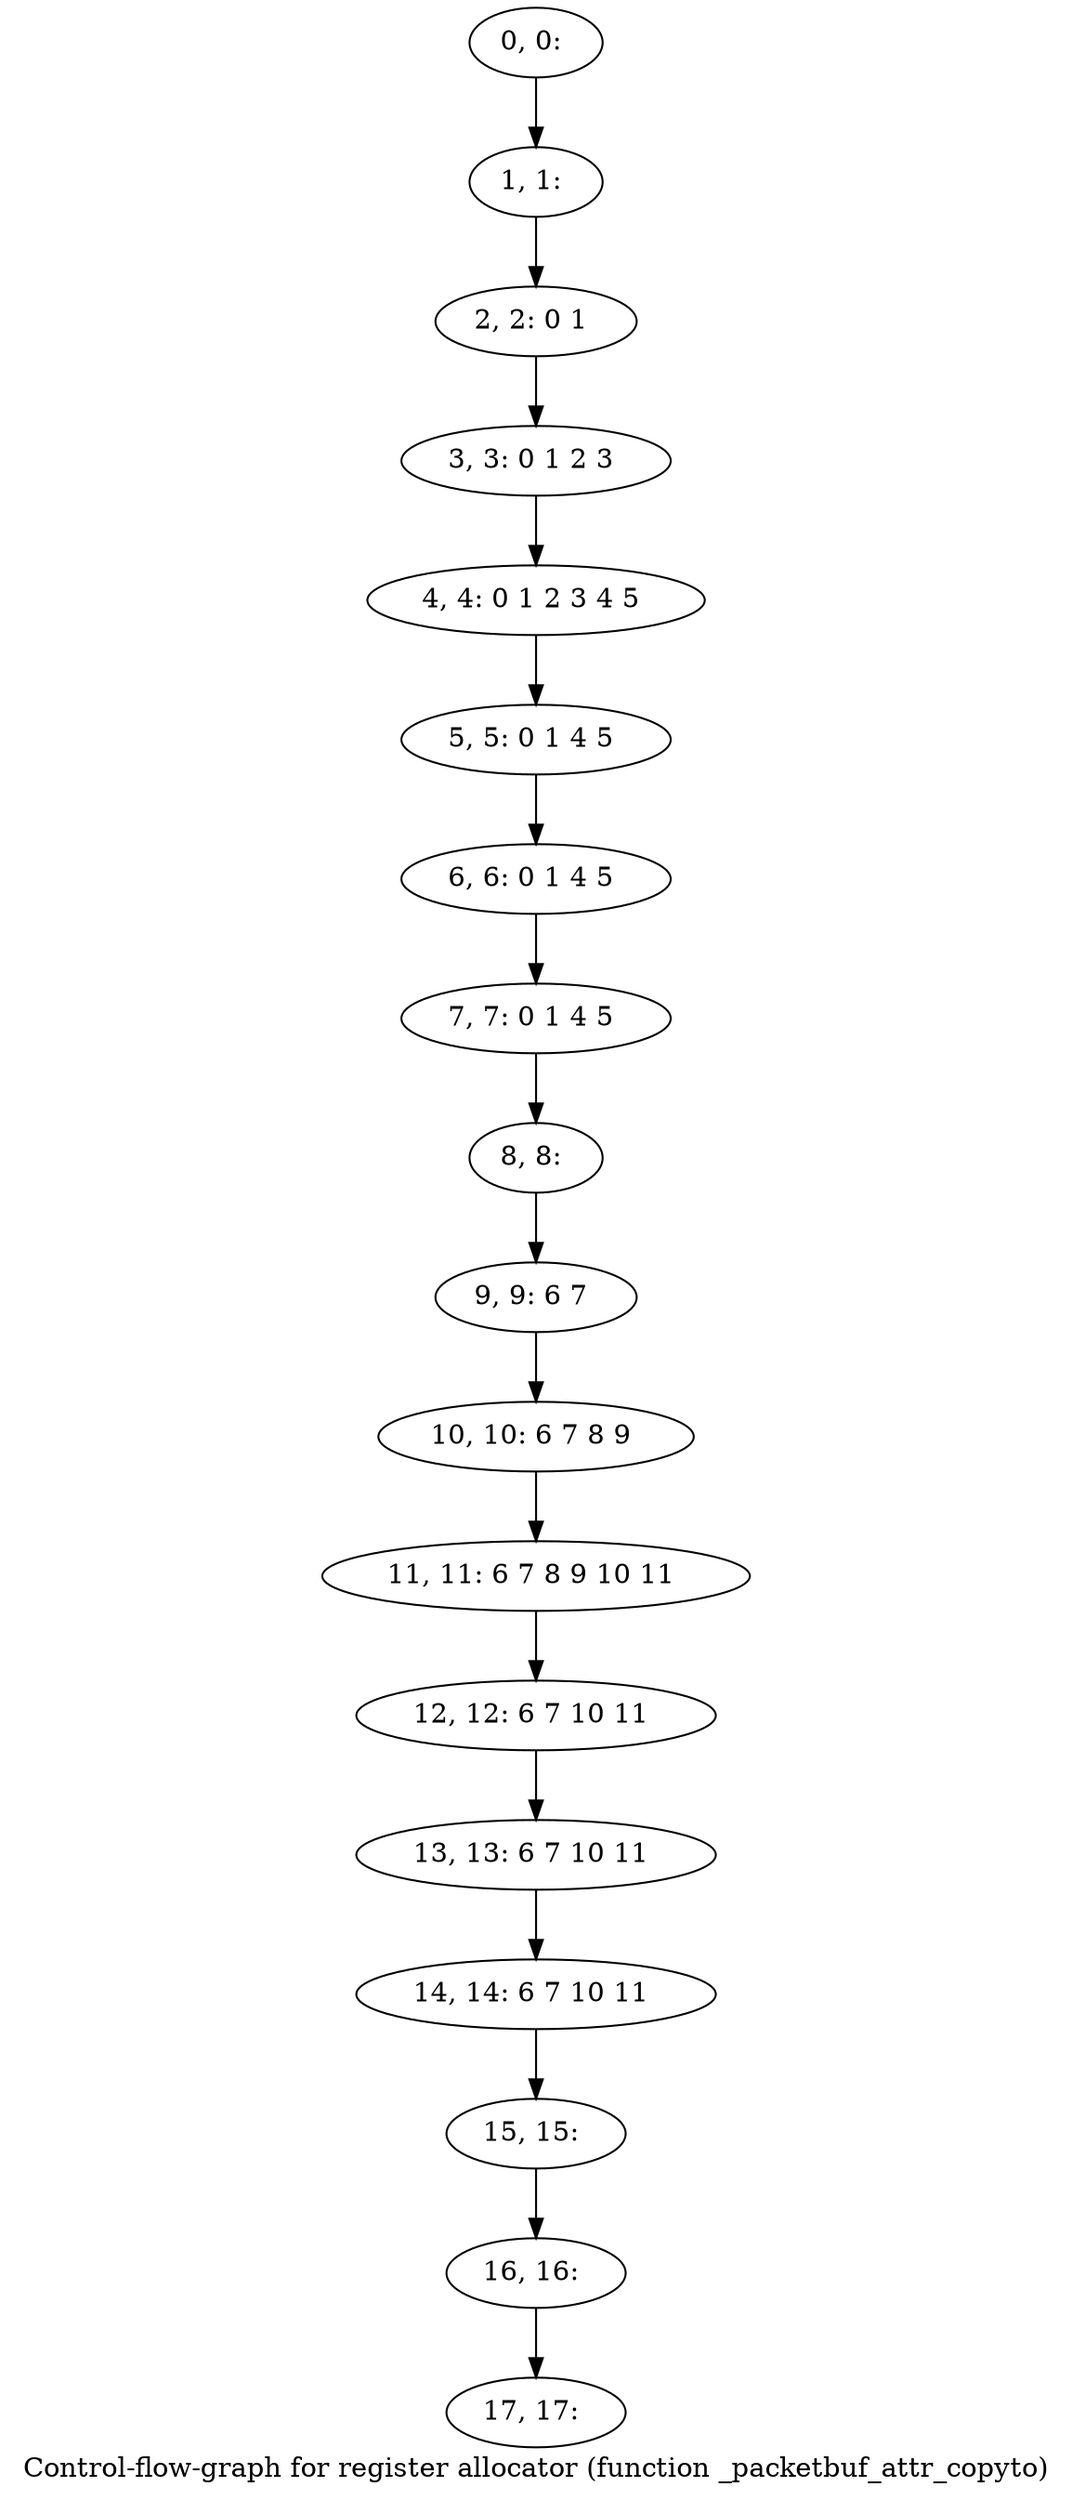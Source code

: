 digraph G {
graph [label="Control-flow-graph for register allocator (function _packetbuf_attr_copyto)"]
0[label="0, 0: "];
1[label="1, 1: "];
2[label="2, 2: 0 1 "];
3[label="3, 3: 0 1 2 3 "];
4[label="4, 4: 0 1 2 3 4 5 "];
5[label="5, 5: 0 1 4 5 "];
6[label="6, 6: 0 1 4 5 "];
7[label="7, 7: 0 1 4 5 "];
8[label="8, 8: "];
9[label="9, 9: 6 7 "];
10[label="10, 10: 6 7 8 9 "];
11[label="11, 11: 6 7 8 9 10 11 "];
12[label="12, 12: 6 7 10 11 "];
13[label="13, 13: 6 7 10 11 "];
14[label="14, 14: 6 7 10 11 "];
15[label="15, 15: "];
16[label="16, 16: "];
17[label="17, 17: "];
0->1 ;
1->2 ;
2->3 ;
3->4 ;
4->5 ;
5->6 ;
6->7 ;
7->8 ;
8->9 ;
9->10 ;
10->11 ;
11->12 ;
12->13 ;
13->14 ;
14->15 ;
15->16 ;
16->17 ;
}
